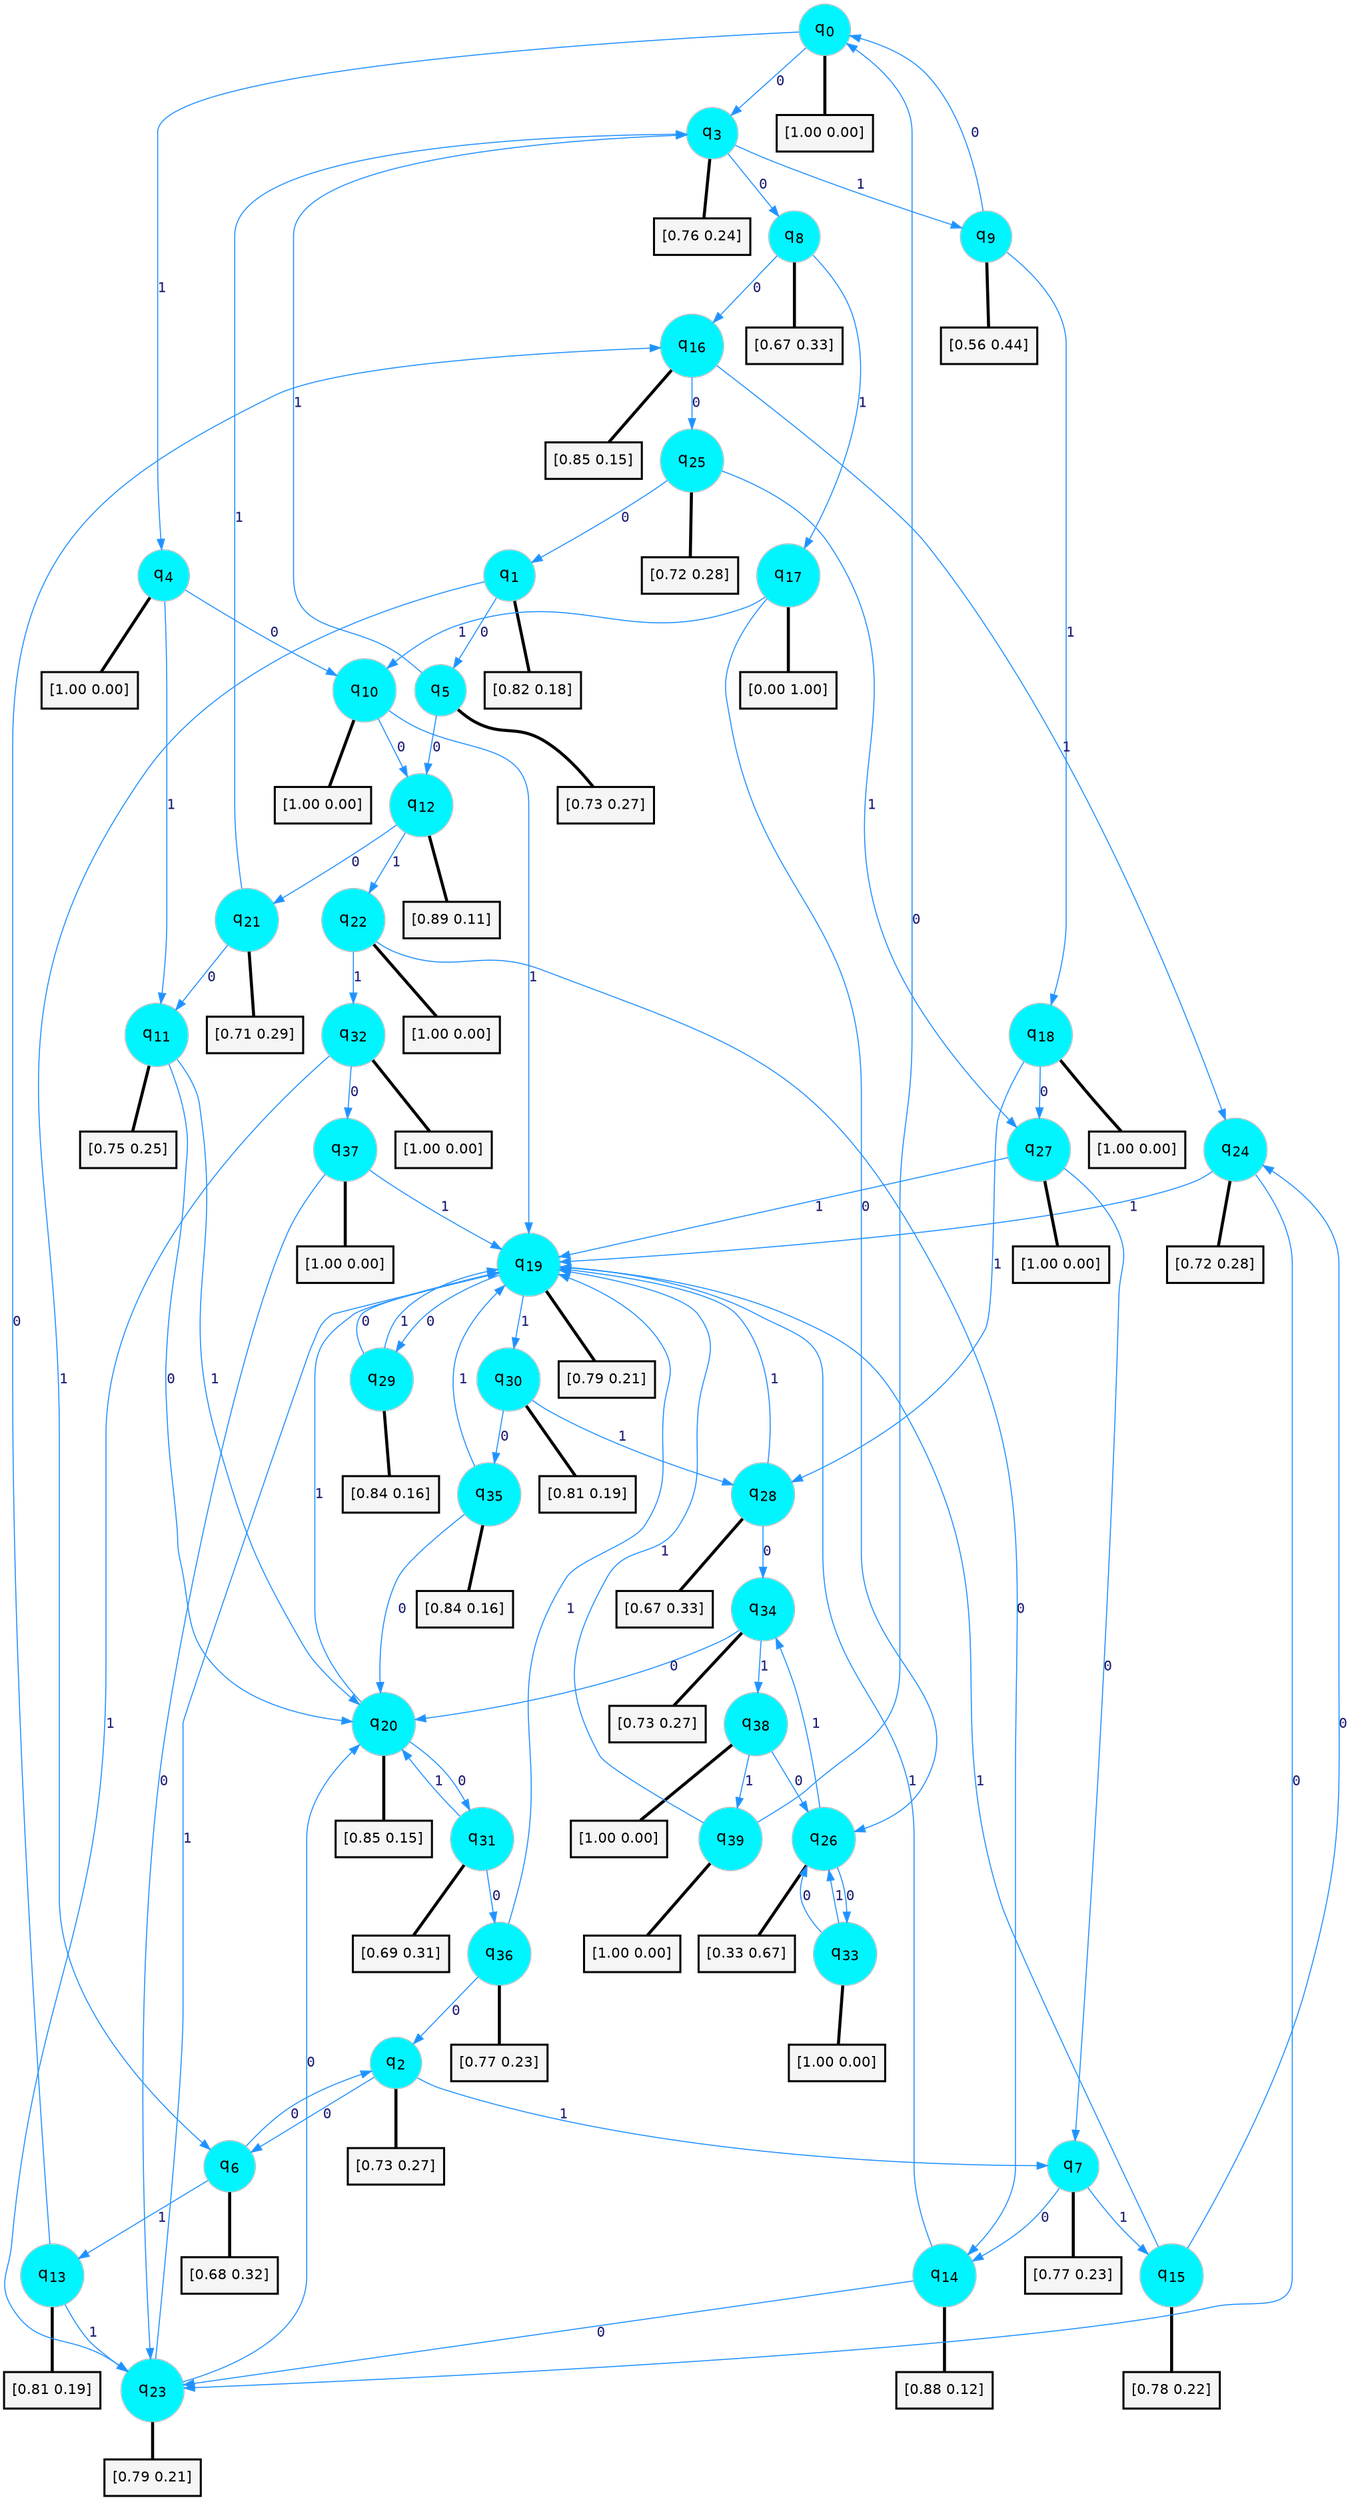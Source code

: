 digraph G {
graph [
bgcolor=transparent, dpi=300, rankdir=TD, size="40,25"];
node [
color=gray, fillcolor=turquoise1, fontcolor=black, fontname=Helvetica, fontsize=16, fontweight=bold, shape=circle, style=filled];
edge [
arrowsize=1, color=dodgerblue1, fontcolor=midnightblue, fontname=courier, fontweight=bold, penwidth=1, style=solid, weight=20];
0[label=<q<SUB>0</SUB>>];
1[label=<q<SUB>1</SUB>>];
2[label=<q<SUB>2</SUB>>];
3[label=<q<SUB>3</SUB>>];
4[label=<q<SUB>4</SUB>>];
5[label=<q<SUB>5</SUB>>];
6[label=<q<SUB>6</SUB>>];
7[label=<q<SUB>7</SUB>>];
8[label=<q<SUB>8</SUB>>];
9[label=<q<SUB>9</SUB>>];
10[label=<q<SUB>10</SUB>>];
11[label=<q<SUB>11</SUB>>];
12[label=<q<SUB>12</SUB>>];
13[label=<q<SUB>13</SUB>>];
14[label=<q<SUB>14</SUB>>];
15[label=<q<SUB>15</SUB>>];
16[label=<q<SUB>16</SUB>>];
17[label=<q<SUB>17</SUB>>];
18[label=<q<SUB>18</SUB>>];
19[label=<q<SUB>19</SUB>>];
20[label=<q<SUB>20</SUB>>];
21[label=<q<SUB>21</SUB>>];
22[label=<q<SUB>22</SUB>>];
23[label=<q<SUB>23</SUB>>];
24[label=<q<SUB>24</SUB>>];
25[label=<q<SUB>25</SUB>>];
26[label=<q<SUB>26</SUB>>];
27[label=<q<SUB>27</SUB>>];
28[label=<q<SUB>28</SUB>>];
29[label=<q<SUB>29</SUB>>];
30[label=<q<SUB>30</SUB>>];
31[label=<q<SUB>31</SUB>>];
32[label=<q<SUB>32</SUB>>];
33[label=<q<SUB>33</SUB>>];
34[label=<q<SUB>34</SUB>>];
35[label=<q<SUB>35</SUB>>];
36[label=<q<SUB>36</SUB>>];
37[label=<q<SUB>37</SUB>>];
38[label=<q<SUB>38</SUB>>];
39[label=<q<SUB>39</SUB>>];
40[label="[1.00 0.00]", shape=box,fontcolor=black, fontname=Helvetica, fontsize=14, penwidth=2, fillcolor=whitesmoke,color=black];
41[label="[0.82 0.18]", shape=box,fontcolor=black, fontname=Helvetica, fontsize=14, penwidth=2, fillcolor=whitesmoke,color=black];
42[label="[0.73 0.27]", shape=box,fontcolor=black, fontname=Helvetica, fontsize=14, penwidth=2, fillcolor=whitesmoke,color=black];
43[label="[0.76 0.24]", shape=box,fontcolor=black, fontname=Helvetica, fontsize=14, penwidth=2, fillcolor=whitesmoke,color=black];
44[label="[1.00 0.00]", shape=box,fontcolor=black, fontname=Helvetica, fontsize=14, penwidth=2, fillcolor=whitesmoke,color=black];
45[label="[0.73 0.27]", shape=box,fontcolor=black, fontname=Helvetica, fontsize=14, penwidth=2, fillcolor=whitesmoke,color=black];
46[label="[0.68 0.32]", shape=box,fontcolor=black, fontname=Helvetica, fontsize=14, penwidth=2, fillcolor=whitesmoke,color=black];
47[label="[0.77 0.23]", shape=box,fontcolor=black, fontname=Helvetica, fontsize=14, penwidth=2, fillcolor=whitesmoke,color=black];
48[label="[0.67 0.33]", shape=box,fontcolor=black, fontname=Helvetica, fontsize=14, penwidth=2, fillcolor=whitesmoke,color=black];
49[label="[0.56 0.44]", shape=box,fontcolor=black, fontname=Helvetica, fontsize=14, penwidth=2, fillcolor=whitesmoke,color=black];
50[label="[1.00 0.00]", shape=box,fontcolor=black, fontname=Helvetica, fontsize=14, penwidth=2, fillcolor=whitesmoke,color=black];
51[label="[0.75 0.25]", shape=box,fontcolor=black, fontname=Helvetica, fontsize=14, penwidth=2, fillcolor=whitesmoke,color=black];
52[label="[0.89 0.11]", shape=box,fontcolor=black, fontname=Helvetica, fontsize=14, penwidth=2, fillcolor=whitesmoke,color=black];
53[label="[0.81 0.19]", shape=box,fontcolor=black, fontname=Helvetica, fontsize=14, penwidth=2, fillcolor=whitesmoke,color=black];
54[label="[0.88 0.12]", shape=box,fontcolor=black, fontname=Helvetica, fontsize=14, penwidth=2, fillcolor=whitesmoke,color=black];
55[label="[0.78 0.22]", shape=box,fontcolor=black, fontname=Helvetica, fontsize=14, penwidth=2, fillcolor=whitesmoke,color=black];
56[label="[0.85 0.15]", shape=box,fontcolor=black, fontname=Helvetica, fontsize=14, penwidth=2, fillcolor=whitesmoke,color=black];
57[label="[0.00 1.00]", shape=box,fontcolor=black, fontname=Helvetica, fontsize=14, penwidth=2, fillcolor=whitesmoke,color=black];
58[label="[1.00 0.00]", shape=box,fontcolor=black, fontname=Helvetica, fontsize=14, penwidth=2, fillcolor=whitesmoke,color=black];
59[label="[0.79 0.21]", shape=box,fontcolor=black, fontname=Helvetica, fontsize=14, penwidth=2, fillcolor=whitesmoke,color=black];
60[label="[0.85 0.15]", shape=box,fontcolor=black, fontname=Helvetica, fontsize=14, penwidth=2, fillcolor=whitesmoke,color=black];
61[label="[0.71 0.29]", shape=box,fontcolor=black, fontname=Helvetica, fontsize=14, penwidth=2, fillcolor=whitesmoke,color=black];
62[label="[1.00 0.00]", shape=box,fontcolor=black, fontname=Helvetica, fontsize=14, penwidth=2, fillcolor=whitesmoke,color=black];
63[label="[0.79 0.21]", shape=box,fontcolor=black, fontname=Helvetica, fontsize=14, penwidth=2, fillcolor=whitesmoke,color=black];
64[label="[0.72 0.28]", shape=box,fontcolor=black, fontname=Helvetica, fontsize=14, penwidth=2, fillcolor=whitesmoke,color=black];
65[label="[0.72 0.28]", shape=box,fontcolor=black, fontname=Helvetica, fontsize=14, penwidth=2, fillcolor=whitesmoke,color=black];
66[label="[0.33 0.67]", shape=box,fontcolor=black, fontname=Helvetica, fontsize=14, penwidth=2, fillcolor=whitesmoke,color=black];
67[label="[1.00 0.00]", shape=box,fontcolor=black, fontname=Helvetica, fontsize=14, penwidth=2, fillcolor=whitesmoke,color=black];
68[label="[0.67 0.33]", shape=box,fontcolor=black, fontname=Helvetica, fontsize=14, penwidth=2, fillcolor=whitesmoke,color=black];
69[label="[0.84 0.16]", shape=box,fontcolor=black, fontname=Helvetica, fontsize=14, penwidth=2, fillcolor=whitesmoke,color=black];
70[label="[0.81 0.19]", shape=box,fontcolor=black, fontname=Helvetica, fontsize=14, penwidth=2, fillcolor=whitesmoke,color=black];
71[label="[0.69 0.31]", shape=box,fontcolor=black, fontname=Helvetica, fontsize=14, penwidth=2, fillcolor=whitesmoke,color=black];
72[label="[1.00 0.00]", shape=box,fontcolor=black, fontname=Helvetica, fontsize=14, penwidth=2, fillcolor=whitesmoke,color=black];
73[label="[1.00 0.00]", shape=box,fontcolor=black, fontname=Helvetica, fontsize=14, penwidth=2, fillcolor=whitesmoke,color=black];
74[label="[0.73 0.27]", shape=box,fontcolor=black, fontname=Helvetica, fontsize=14, penwidth=2, fillcolor=whitesmoke,color=black];
75[label="[0.84 0.16]", shape=box,fontcolor=black, fontname=Helvetica, fontsize=14, penwidth=2, fillcolor=whitesmoke,color=black];
76[label="[0.77 0.23]", shape=box,fontcolor=black, fontname=Helvetica, fontsize=14, penwidth=2, fillcolor=whitesmoke,color=black];
77[label="[1.00 0.00]", shape=box,fontcolor=black, fontname=Helvetica, fontsize=14, penwidth=2, fillcolor=whitesmoke,color=black];
78[label="[1.00 0.00]", shape=box,fontcolor=black, fontname=Helvetica, fontsize=14, penwidth=2, fillcolor=whitesmoke,color=black];
79[label="[1.00 0.00]", shape=box,fontcolor=black, fontname=Helvetica, fontsize=14, penwidth=2, fillcolor=whitesmoke,color=black];
0->3 [label=0];
0->4 [label=1];
0->40 [arrowhead=none, penwidth=3,color=black];
1->5 [label=0];
1->6 [label=1];
1->41 [arrowhead=none, penwidth=3,color=black];
2->6 [label=0];
2->7 [label=1];
2->42 [arrowhead=none, penwidth=3,color=black];
3->8 [label=0];
3->9 [label=1];
3->43 [arrowhead=none, penwidth=3,color=black];
4->10 [label=0];
4->11 [label=1];
4->44 [arrowhead=none, penwidth=3,color=black];
5->12 [label=0];
5->3 [label=1];
5->45 [arrowhead=none, penwidth=3,color=black];
6->2 [label=0];
6->13 [label=1];
6->46 [arrowhead=none, penwidth=3,color=black];
7->14 [label=0];
7->15 [label=1];
7->47 [arrowhead=none, penwidth=3,color=black];
8->16 [label=0];
8->17 [label=1];
8->48 [arrowhead=none, penwidth=3,color=black];
9->0 [label=0];
9->18 [label=1];
9->49 [arrowhead=none, penwidth=3,color=black];
10->12 [label=0];
10->19 [label=1];
10->50 [arrowhead=none, penwidth=3,color=black];
11->20 [label=0];
11->20 [label=1];
11->51 [arrowhead=none, penwidth=3,color=black];
12->21 [label=0];
12->22 [label=1];
12->52 [arrowhead=none, penwidth=3,color=black];
13->16 [label=0];
13->23 [label=1];
13->53 [arrowhead=none, penwidth=3,color=black];
14->23 [label=0];
14->19 [label=1];
14->54 [arrowhead=none, penwidth=3,color=black];
15->24 [label=0];
15->19 [label=1];
15->55 [arrowhead=none, penwidth=3,color=black];
16->25 [label=0];
16->24 [label=1];
16->56 [arrowhead=none, penwidth=3,color=black];
17->26 [label=0];
17->10 [label=1];
17->57 [arrowhead=none, penwidth=3,color=black];
18->27 [label=0];
18->28 [label=1];
18->58 [arrowhead=none, penwidth=3,color=black];
19->29 [label=0];
19->30 [label=1];
19->59 [arrowhead=none, penwidth=3,color=black];
20->31 [label=0];
20->19 [label=1];
20->60 [arrowhead=none, penwidth=3,color=black];
21->11 [label=0];
21->3 [label=1];
21->61 [arrowhead=none, penwidth=3,color=black];
22->14 [label=0];
22->32 [label=1];
22->62 [arrowhead=none, penwidth=3,color=black];
23->20 [label=0];
23->19 [label=1];
23->63 [arrowhead=none, penwidth=3,color=black];
24->23 [label=0];
24->19 [label=1];
24->64 [arrowhead=none, penwidth=3,color=black];
25->1 [label=0];
25->27 [label=1];
25->65 [arrowhead=none, penwidth=3,color=black];
26->33 [label=0];
26->34 [label=1];
26->66 [arrowhead=none, penwidth=3,color=black];
27->7 [label=0];
27->19 [label=1];
27->67 [arrowhead=none, penwidth=3,color=black];
28->34 [label=0];
28->19 [label=1];
28->68 [arrowhead=none, penwidth=3,color=black];
29->19 [label=0];
29->19 [label=1];
29->69 [arrowhead=none, penwidth=3,color=black];
30->35 [label=0];
30->28 [label=1];
30->70 [arrowhead=none, penwidth=3,color=black];
31->36 [label=0];
31->20 [label=1];
31->71 [arrowhead=none, penwidth=3,color=black];
32->37 [label=0];
32->23 [label=1];
32->72 [arrowhead=none, penwidth=3,color=black];
33->26 [label=0];
33->26 [label=1];
33->73 [arrowhead=none, penwidth=3,color=black];
34->20 [label=0];
34->38 [label=1];
34->74 [arrowhead=none, penwidth=3,color=black];
35->20 [label=0];
35->19 [label=1];
35->75 [arrowhead=none, penwidth=3,color=black];
36->2 [label=0];
36->19 [label=1];
36->76 [arrowhead=none, penwidth=3,color=black];
37->23 [label=0];
37->19 [label=1];
37->77 [arrowhead=none, penwidth=3,color=black];
38->26 [label=0];
38->39 [label=1];
38->78 [arrowhead=none, penwidth=3,color=black];
39->0 [label=0];
39->19 [label=1];
39->79 [arrowhead=none, penwidth=3,color=black];
}
